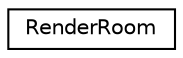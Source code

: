 digraph "Graphical Class Hierarchy"
{
 // INTERACTIVE_SVG=YES
  edge [fontname="Helvetica",fontsize="10",labelfontname="Helvetica",labelfontsize="10"];
  node [fontname="Helvetica",fontsize="10",shape=record];
  rankdir="LR";
  Node1 [label="RenderRoom",height=0.2,width=0.4,color="black", fillcolor="white", style="filled",URL="$class_render_room.html",tooltip="RenderRoom used by Renderer. "];
}
